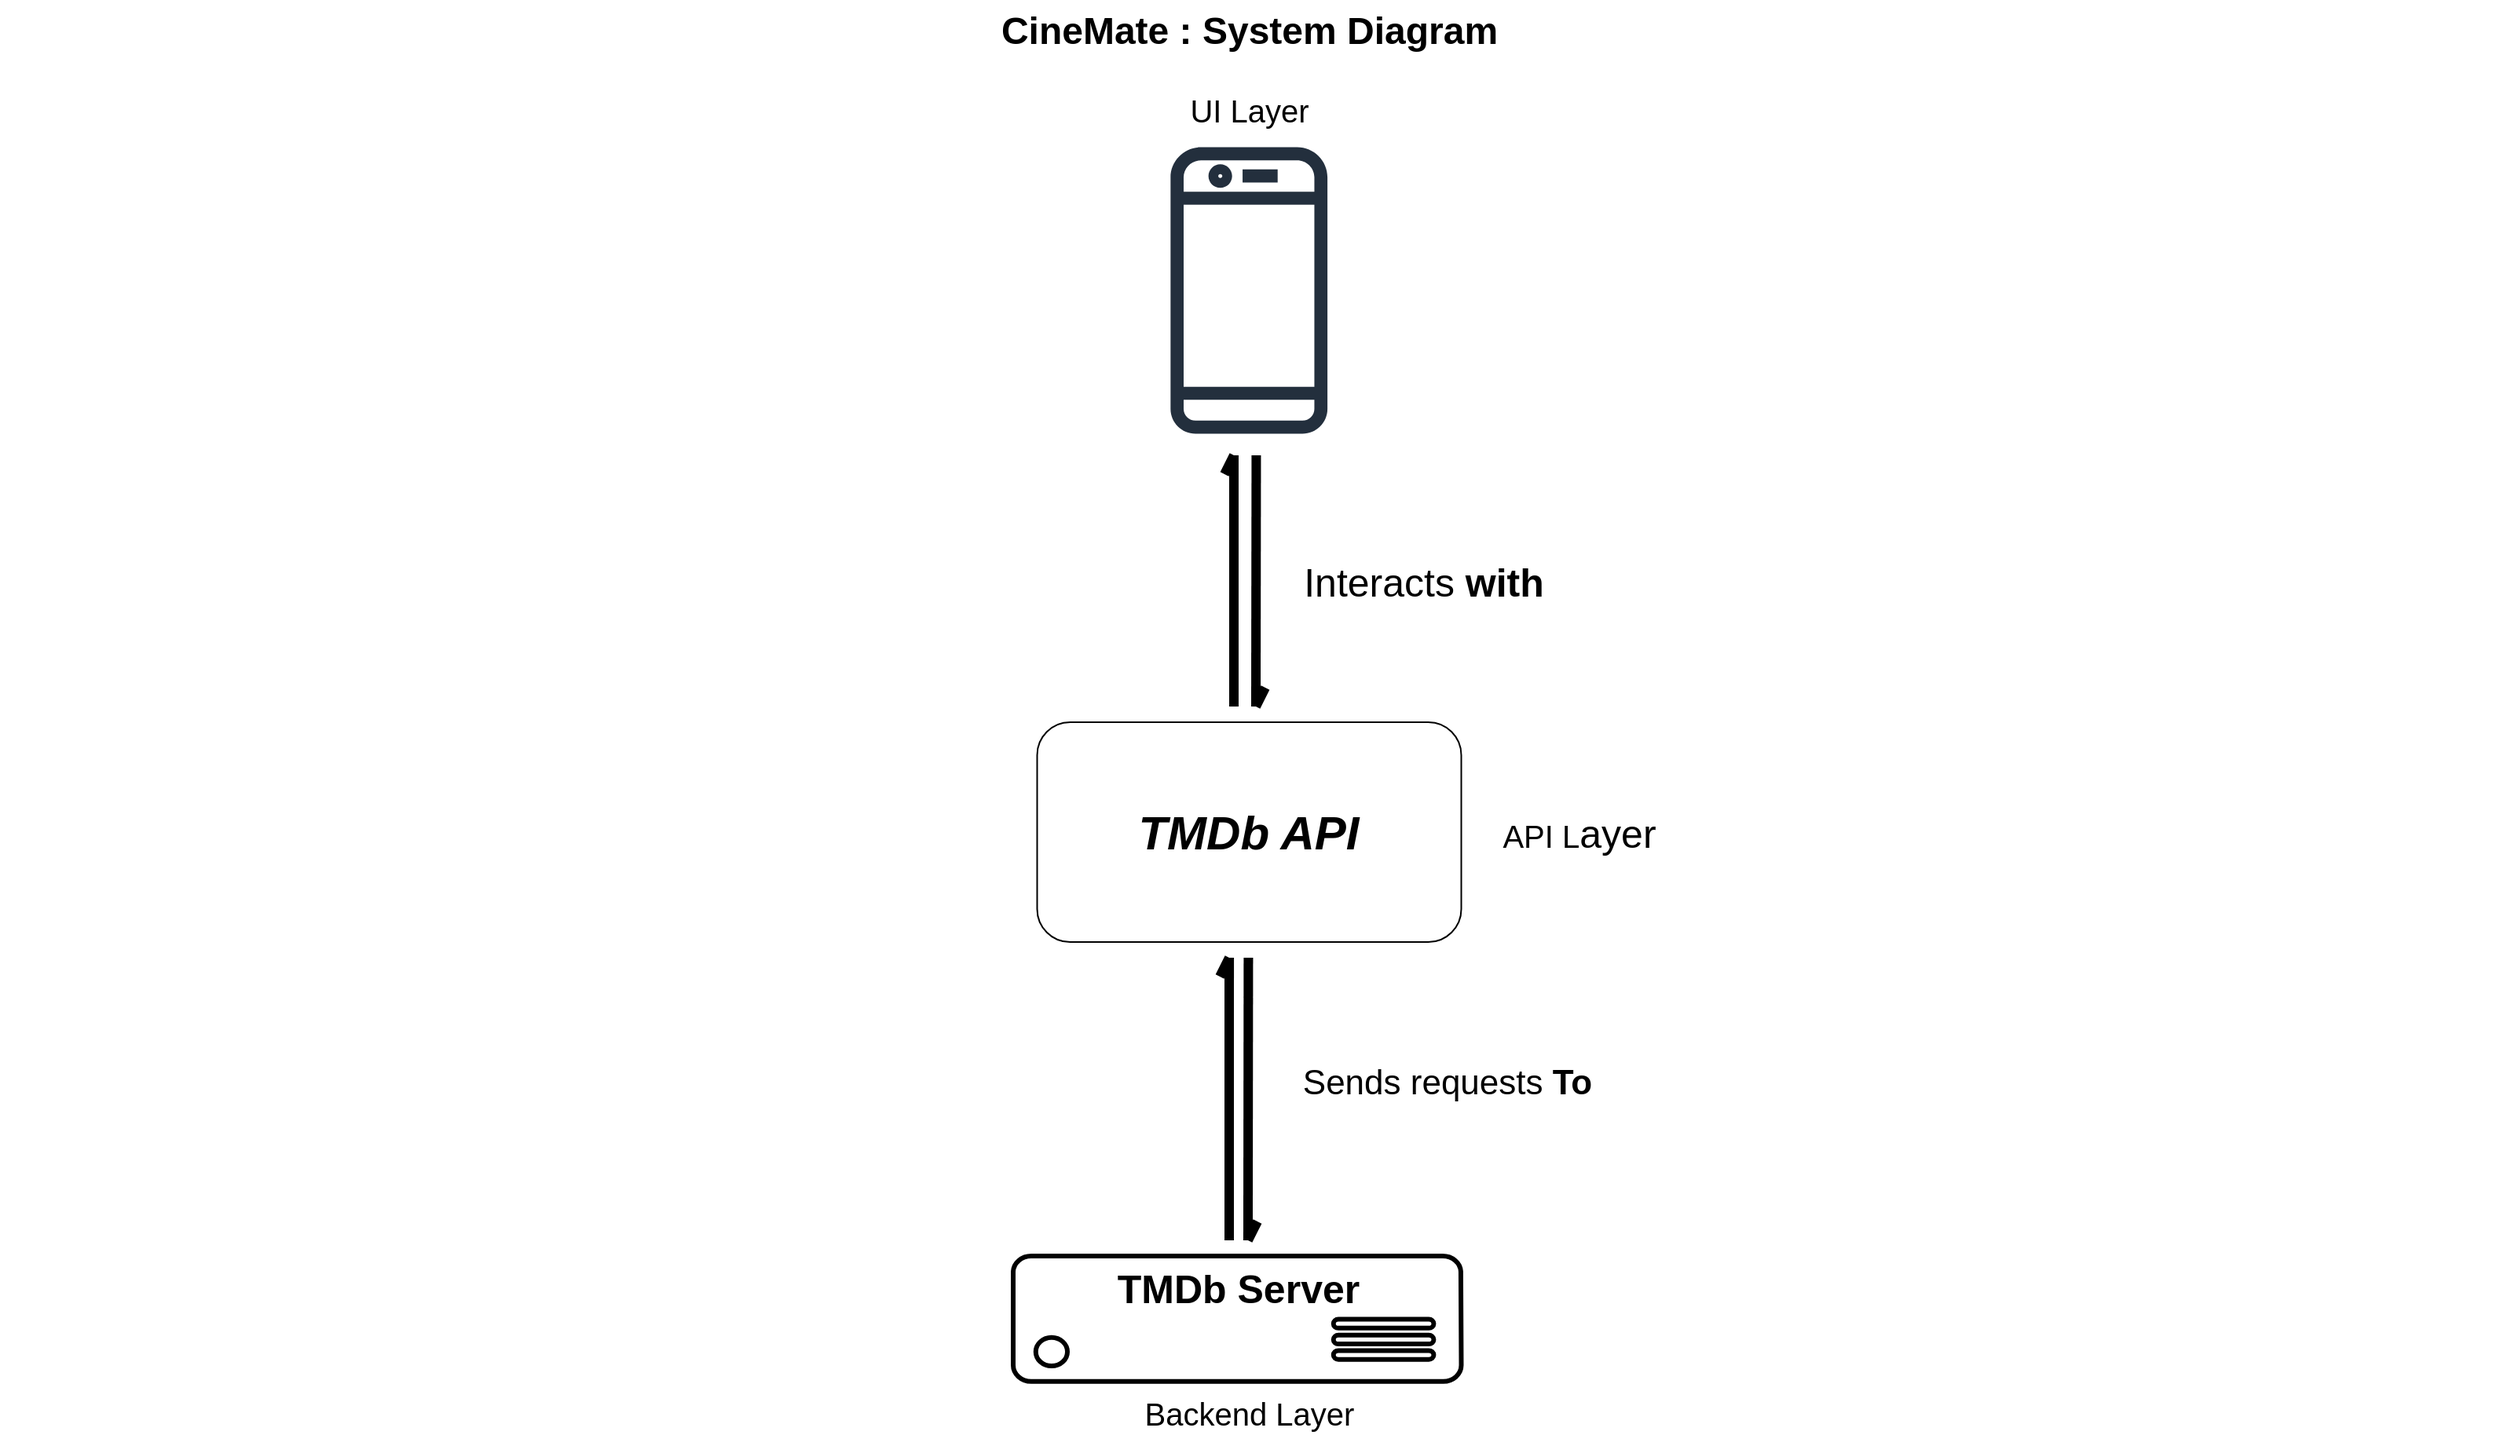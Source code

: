 <mxfile version="21.3.4" type="device">
  <diagram name="Page-1" id="74b105a0-9070-1c63-61bc-23e55f88626e">
    <mxGraphModel dx="1615" dy="882" grid="1" gridSize="10" guides="1" tooltips="1" connect="1" arrows="1" fold="1" page="1" pageScale="1.5" pageWidth="1169" pageHeight="826" background="none" math="0" shadow="0">
      <root>
        <mxCell id="0" style=";html=1;" />
        <mxCell id="1" style=";html=1;" parent="0" />
        <mxCell id="10b056a9c633e61c-30" value="CineMate : System Diagram" style="text;strokeColor=none;fillColor=none;html=1;fontSize=24;fontStyle=1;verticalAlign=middle;align=center;" parent="1" vertex="1">
          <mxGeometry x="95.25" y="110" width="1590" height="40" as="geometry" />
        </mxCell>
        <mxCell id="e8AScphxFRSfaAL6_yWU-2" value="" style="sketch=0;outlineConnect=0;fontColor=#232F3E;gradientColor=none;fillColor=#232F3D;strokeColor=none;dashed=0;verticalLabelPosition=bottom;verticalAlign=top;align=center;html=1;fontSize=12;fontStyle=0;aspect=fixed;pointerEvents=1;shape=mxgraph.aws4.mobile_client;" parent="1" vertex="1">
          <mxGeometry x="840.18" y="200" width="99.87" height="190" as="geometry" />
        </mxCell>
        <mxCell id="uJPMlEKTOQsSnOTye5XY-2" value="" style="endArrow=openAsync;html=1;rounded=0;endFill=0;strokeWidth=6;" edge="1" parent="1">
          <mxGeometry relative="1" as="geometry">
            <mxPoint x="894.73" y="400" as="sourcePoint" />
            <mxPoint x="894.5" y="560" as="targetPoint" />
          </mxGeometry>
        </mxCell>
        <mxCell id="uJPMlEKTOQsSnOTye5XY-6" value="" style="endArrow=openAsync;html=1;rounded=0;endFill=0;strokeWidth=6;" edge="1" parent="1">
          <mxGeometry relative="1" as="geometry">
            <mxPoint x="880.5" y="560" as="sourcePoint" />
            <mxPoint x="880.5" y="400" as="targetPoint" />
          </mxGeometry>
        </mxCell>
        <mxCell id="uJPMlEKTOQsSnOTye5XY-7" value="&lt;font style=&quot;&quot;&gt;&lt;span style=&quot;font-size: 25px;&quot;&gt;Interacts&lt;b&gt;&amp;nbsp;with&lt;/b&gt;&lt;/span&gt;&lt;/font&gt;" style="text;html=1;align=center;verticalAlign=middle;resizable=0;points=[];autosize=1;strokeColor=none;fillColor=none;" vertex="1" parent="1">
          <mxGeometry x="910.5" y="460" width="180" height="40" as="geometry" />
        </mxCell>
        <mxCell id="uJPMlEKTOQsSnOTye5XY-9" value="&lt;font style=&quot;font-size: 20px;&quot;&gt;UI Layer&lt;/font&gt;" style="text;html=1;align=center;verticalAlign=middle;resizable=0;points=[];autosize=1;strokeColor=none;fillColor=none;" vertex="1" parent="1">
          <mxGeometry x="840.18" y="160" width="100" height="40" as="geometry" />
        </mxCell>
        <mxCell id="uJPMlEKTOQsSnOTye5XY-13" value="&lt;b&gt;&lt;i&gt;&lt;font style=&quot;font-size: 30px;&quot;&gt;TMDb API&lt;/font&gt;&lt;/i&gt;&lt;/b&gt;" style="rounded=1;whiteSpace=wrap;html=1;" vertex="1" parent="1">
          <mxGeometry x="755.25" y="570" width="270" height="140" as="geometry" />
        </mxCell>
        <mxCell id="uJPMlEKTOQsSnOTye5XY-14" value="&lt;font style=&quot;font-size: 20px;&quot;&gt;API L&lt;/font&gt;&lt;font style=&quot;font-size: 25px;&quot;&gt;ayer&lt;/font&gt;" style="text;html=1;align=center;verticalAlign=middle;resizable=0;points=[];autosize=1;strokeColor=none;fillColor=none;rotation=0;" vertex="1" parent="1">
          <mxGeometry x="1040" y="620" width="120" height="40" as="geometry" />
        </mxCell>
        <mxCell id="uJPMlEKTOQsSnOTye5XY-15" value="" style="endArrow=openAsync;html=1;rounded=0;endFill=0;strokeWidth=6;" edge="1" parent="1">
          <mxGeometry relative="1" as="geometry">
            <mxPoint x="889.71" y="720" as="sourcePoint" />
            <mxPoint x="889.48" y="900" as="targetPoint" />
          </mxGeometry>
        </mxCell>
        <mxCell id="uJPMlEKTOQsSnOTye5XY-16" value="" style="endArrow=openAsync;html=1;rounded=0;endFill=0;strokeWidth=6;" edge="1" parent="1">
          <mxGeometry relative="1" as="geometry">
            <mxPoint x="877.5" y="900" as="sourcePoint" />
            <mxPoint x="877.52" y="720" as="targetPoint" />
          </mxGeometry>
        </mxCell>
        <mxCell id="uJPMlEKTOQsSnOTye5XY-17" value="" style="verticalLabelPosition=bottom;html=1;verticalAlign=top;align=center;strokeColor=default;fillColor=default;shape=mxgraph.azure.server;strokeWidth=3;" vertex="1" parent="1">
          <mxGeometry x="740" y="910" width="285.25" height="80" as="geometry" />
        </mxCell>
        <mxCell id="uJPMlEKTOQsSnOTye5XY-20" value="&lt;b style=&quot;font-size: 25px;&quot;&gt;TMDb Server&lt;/b&gt;" style="text;html=1;align=center;verticalAlign=middle;resizable=0;points=[];autosize=1;strokeColor=none;fillColor=none;" vertex="1" parent="1">
          <mxGeometry x="792.62" y="910" width="180" height="40" as="geometry" />
        </mxCell>
        <mxCell id="uJPMlEKTOQsSnOTye5XY-23" value="&lt;font style=&quot;font-size: 22px;&quot;&gt;Sends requests &lt;b&gt;To&lt;/b&gt;&lt;/font&gt;" style="text;html=1;align=center;verticalAlign=middle;resizable=0;points=[];autosize=1;strokeColor=none;fillColor=none;" vertex="1" parent="1">
          <mxGeometry x="910.5" y="780" width="210" height="40" as="geometry" />
        </mxCell>
        <mxCell id="uJPMlEKTOQsSnOTye5XY-24" value="&lt;font style=&quot;font-size: 20px;&quot;&gt;Backend Layer&lt;/font&gt;" style="text;html=1;align=center;verticalAlign=middle;resizable=0;points=[];autosize=1;strokeColor=none;fillColor=none;" vertex="1" parent="1">
          <mxGeometry x="810.25" y="990" width="160" height="40" as="geometry" />
        </mxCell>
      </root>
    </mxGraphModel>
  </diagram>
</mxfile>
